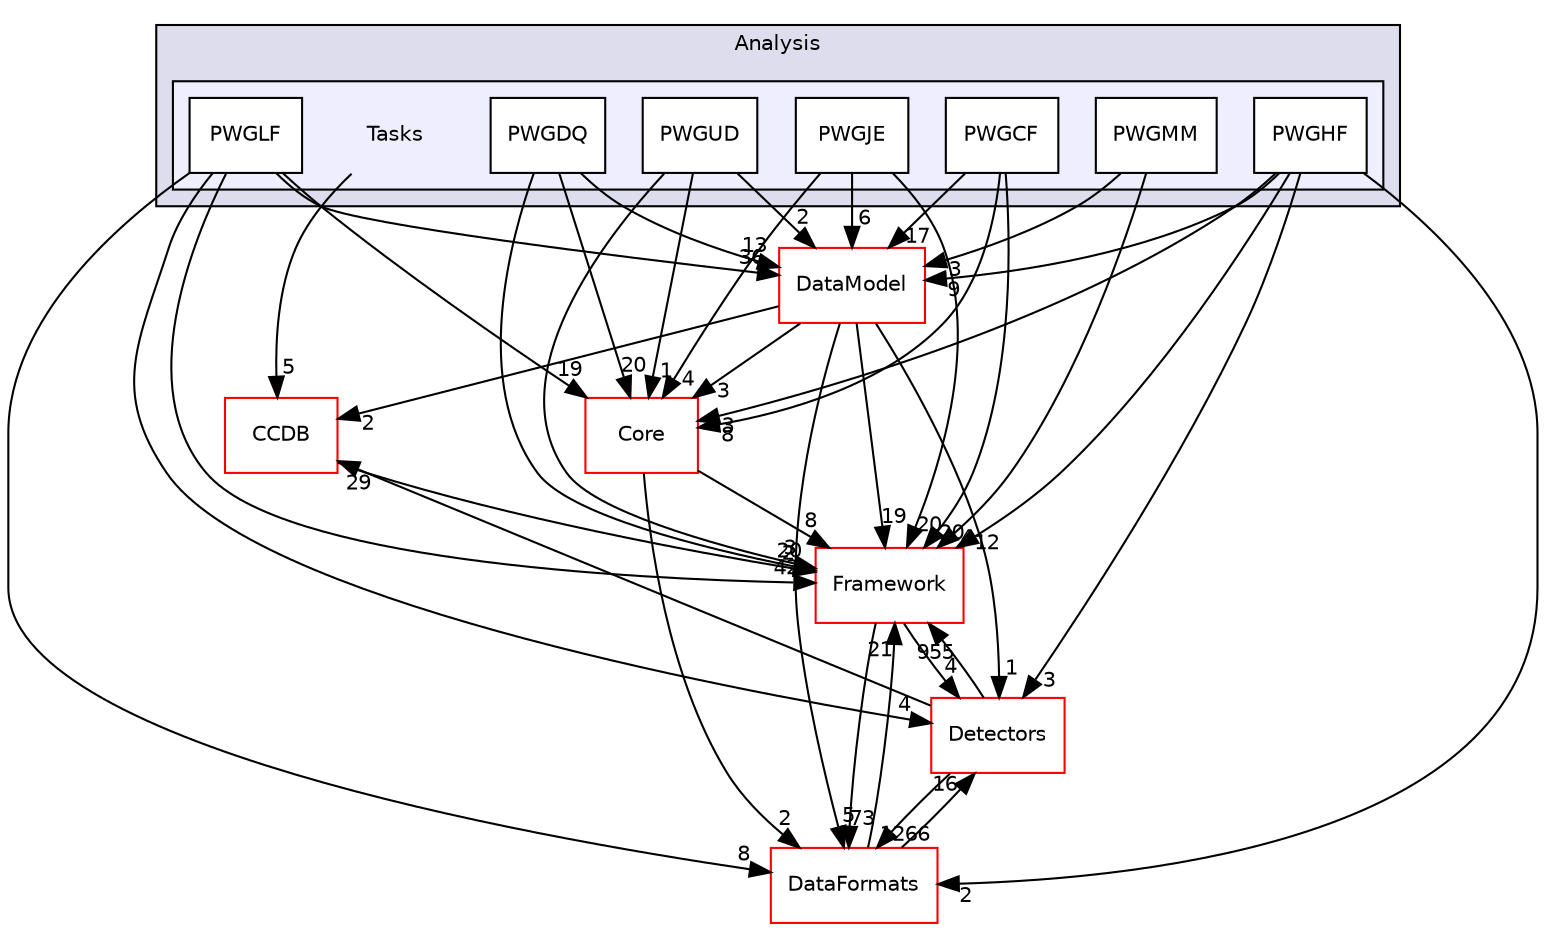 digraph "/home/travis/build/AliceO2Group/AliceO2/Analysis/Tasks" {
  bgcolor=transparent;
  compound=true
  node [ fontsize="10", fontname="Helvetica"];
  edge [ labelfontsize="10", labelfontname="Helvetica"];
  subgraph clusterdir_19b17cb436010079e3d017a29cb7858f {
    graph [ bgcolor="#ddddee", pencolor="black", label="Analysis" fontname="Helvetica", fontsize="10", URL="dir_19b17cb436010079e3d017a29cb7858f.html"]
  subgraph clusterdir_eff7324435ca3301414fec6c28c4adf5 {
    graph [ bgcolor="#eeeeff", pencolor="black", label="" URL="dir_eff7324435ca3301414fec6c28c4adf5.html"];
    dir_eff7324435ca3301414fec6c28c4adf5 [shape=plaintext label="Tasks"];
    dir_3569a90be80eaa72c08f21910e2b4e5e [shape=box label="PWGCF" color="black" fillcolor="white" style="filled" URL="dir_3569a90be80eaa72c08f21910e2b4e5e.html"];
    dir_33cf0c601043fc8ee8b69130538d8a5b [shape=box label="PWGDQ" color="black" fillcolor="white" style="filled" URL="dir_33cf0c601043fc8ee8b69130538d8a5b.html"];
    dir_c7246ec393377c9a789f9275f686142f [shape=box label="PWGHF" color="black" fillcolor="white" style="filled" URL="dir_c7246ec393377c9a789f9275f686142f.html"];
    dir_2a7d1022434b02d1db0a9dbfc5e026be [shape=box label="PWGJE" color="black" fillcolor="white" style="filled" URL="dir_2a7d1022434b02d1db0a9dbfc5e026be.html"];
    dir_2c68f3f7252dbc78e1323a34bf574d75 [shape=box label="PWGLF" color="black" fillcolor="white" style="filled" URL="dir_2c68f3f7252dbc78e1323a34bf574d75.html"];
    dir_032362cb8e4e063119218723e20381d8 [shape=box label="PWGMM" color="black" fillcolor="white" style="filled" URL="dir_032362cb8e4e063119218723e20381d8.html"];
    dir_af4863fa0f8d58f15705286c3835bfad [shape=box label="PWGUD" color="black" fillcolor="white" style="filled" URL="dir_af4863fa0f8d58f15705286c3835bfad.html"];
  }
  }
  dir_6af676bf18881990e4083e191d0e63e0 [shape=box label="CCDB" color="red" URL="dir_6af676bf18881990e4083e191d0e63e0.html"];
  dir_051dca18e802f8e9474f2e30d29c04e0 [shape=box label="Detectors" color="red" URL="dir_051dca18e802f8e9474f2e30d29c04e0.html"];
  dir_f41dd59f861c855ea21b0dc3111cb7b0 [shape=box label="DataModel" color="red" URL="dir_f41dd59f861c855ea21b0dc3111cb7b0.html"];
  dir_8d04f135a1eb0fdc4d561ef87bbea216 [shape=box label="Core" color="red" URL="dir_8d04f135a1eb0fdc4d561ef87bbea216.html"];
  dir_bcbb2cf9a3d3d83e5515c82071a07177 [shape=box label="Framework" color="red" URL="dir_bcbb2cf9a3d3d83e5515c82071a07177.html"];
  dir_2171f7ec022c5423887b07c69b2f5b48 [shape=box label="DataFormats" color="red" URL="dir_2171f7ec022c5423887b07c69b2f5b48.html"];
  dir_032362cb8e4e063119218723e20381d8->dir_f41dd59f861c855ea21b0dc3111cb7b0 [headlabel="3", labeldistance=1.5 headhref="dir_000021_000009.html"];
  dir_032362cb8e4e063119218723e20381d8->dir_bcbb2cf9a3d3d83e5515c82071a07177 [headlabel="4", labeldistance=1.5 headhref="dir_000021_000061.html"];
  dir_6af676bf18881990e4083e191d0e63e0->dir_bcbb2cf9a3d3d83e5515c82071a07177 [headlabel="2", labeldistance=1.5 headhref="dir_000027_000061.html"];
  dir_051dca18e802f8e9474f2e30d29c04e0->dir_6af676bf18881990e4083e191d0e63e0 [headlabel="29", labeldistance=1.5 headhref="dir_000047_000027.html"];
  dir_051dca18e802f8e9474f2e30d29c04e0->dir_bcbb2cf9a3d3d83e5515c82071a07177 [headlabel="955", labeldistance=1.5 headhref="dir_000047_000061.html"];
  dir_051dca18e802f8e9474f2e30d29c04e0->dir_2171f7ec022c5423887b07c69b2f5b48 [headlabel="1266", labeldistance=1.5 headhref="dir_000047_000088.html"];
  dir_33cf0c601043fc8ee8b69130538d8a5b->dir_f41dd59f861c855ea21b0dc3111cb7b0 [headlabel="13", labeldistance=1.5 headhref="dir_000017_000009.html"];
  dir_33cf0c601043fc8ee8b69130538d8a5b->dir_8d04f135a1eb0fdc4d561ef87bbea216 [headlabel="20", labeldistance=1.5 headhref="dir_000017_000005.html"];
  dir_33cf0c601043fc8ee8b69130538d8a5b->dir_bcbb2cf9a3d3d83e5515c82071a07177 [headlabel="20", labeldistance=1.5 headhref="dir_000017_000061.html"];
  dir_c7246ec393377c9a789f9275f686142f->dir_051dca18e802f8e9474f2e30d29c04e0 [headlabel="3", labeldistance=1.5 headhref="dir_000018_000047.html"];
  dir_c7246ec393377c9a789f9275f686142f->dir_f41dd59f861c855ea21b0dc3111cb7b0 [headlabel="9", labeldistance=1.5 headhref="dir_000018_000009.html"];
  dir_c7246ec393377c9a789f9275f686142f->dir_8d04f135a1eb0fdc4d561ef87bbea216 [headlabel="3", labeldistance=1.5 headhref="dir_000018_000005.html"];
  dir_c7246ec393377c9a789f9275f686142f->dir_bcbb2cf9a3d3d83e5515c82071a07177 [headlabel="12", labeldistance=1.5 headhref="dir_000018_000061.html"];
  dir_c7246ec393377c9a789f9275f686142f->dir_2171f7ec022c5423887b07c69b2f5b48 [headlabel="2", labeldistance=1.5 headhref="dir_000018_000088.html"];
  dir_2a7d1022434b02d1db0a9dbfc5e026be->dir_f41dd59f861c855ea21b0dc3111cb7b0 [headlabel="6", labeldistance=1.5 headhref="dir_000019_000009.html"];
  dir_2a7d1022434b02d1db0a9dbfc5e026be->dir_8d04f135a1eb0fdc4d561ef87bbea216 [headlabel="4", labeldistance=1.5 headhref="dir_000019_000005.html"];
  dir_2a7d1022434b02d1db0a9dbfc5e026be->dir_bcbb2cf9a3d3d83e5515c82071a07177 [headlabel="20", labeldistance=1.5 headhref="dir_000019_000061.html"];
  dir_3569a90be80eaa72c08f21910e2b4e5e->dir_f41dd59f861c855ea21b0dc3111cb7b0 [headlabel="17", labeldistance=1.5 headhref="dir_000016_000009.html"];
  dir_3569a90be80eaa72c08f21910e2b4e5e->dir_8d04f135a1eb0fdc4d561ef87bbea216 [headlabel="8", labeldistance=1.5 headhref="dir_000016_000005.html"];
  dir_3569a90be80eaa72c08f21910e2b4e5e->dir_bcbb2cf9a3d3d83e5515c82071a07177 [headlabel="20", labeldistance=1.5 headhref="dir_000016_000061.html"];
  dir_f41dd59f861c855ea21b0dc3111cb7b0->dir_6af676bf18881990e4083e191d0e63e0 [headlabel="2", labeldistance=1.5 headhref="dir_000009_000027.html"];
  dir_f41dd59f861c855ea21b0dc3111cb7b0->dir_051dca18e802f8e9474f2e30d29c04e0 [headlabel="1", labeldistance=1.5 headhref="dir_000009_000047.html"];
  dir_f41dd59f861c855ea21b0dc3111cb7b0->dir_8d04f135a1eb0fdc4d561ef87bbea216 [headlabel="3", labeldistance=1.5 headhref="dir_000009_000005.html"];
  dir_f41dd59f861c855ea21b0dc3111cb7b0->dir_bcbb2cf9a3d3d83e5515c82071a07177 [headlabel="19", labeldistance=1.5 headhref="dir_000009_000061.html"];
  dir_f41dd59f861c855ea21b0dc3111cb7b0->dir_2171f7ec022c5423887b07c69b2f5b48 [headlabel="5", labeldistance=1.5 headhref="dir_000009_000088.html"];
  dir_eff7324435ca3301414fec6c28c4adf5->dir_6af676bf18881990e4083e191d0e63e0 [headlabel="5", labeldistance=1.5 headhref="dir_000015_000027.html"];
  dir_8d04f135a1eb0fdc4d561ef87bbea216->dir_bcbb2cf9a3d3d83e5515c82071a07177 [headlabel="8", labeldistance=1.5 headhref="dir_000005_000061.html"];
  dir_8d04f135a1eb0fdc4d561ef87bbea216->dir_2171f7ec022c5423887b07c69b2f5b48 [headlabel="2", labeldistance=1.5 headhref="dir_000005_000088.html"];
  dir_2c68f3f7252dbc78e1323a34bf574d75->dir_051dca18e802f8e9474f2e30d29c04e0 [headlabel="4", labeldistance=1.5 headhref="dir_000020_000047.html"];
  dir_2c68f3f7252dbc78e1323a34bf574d75->dir_f41dd59f861c855ea21b0dc3111cb7b0 [headlabel="36", labeldistance=1.5 headhref="dir_000020_000009.html"];
  dir_2c68f3f7252dbc78e1323a34bf574d75->dir_8d04f135a1eb0fdc4d561ef87bbea216 [headlabel="19", labeldistance=1.5 headhref="dir_000020_000005.html"];
  dir_2c68f3f7252dbc78e1323a34bf574d75->dir_bcbb2cf9a3d3d83e5515c82071a07177 [headlabel="42", labeldistance=1.5 headhref="dir_000020_000061.html"];
  dir_2c68f3f7252dbc78e1323a34bf574d75->dir_2171f7ec022c5423887b07c69b2f5b48 [headlabel="8", labeldistance=1.5 headhref="dir_000020_000088.html"];
  dir_af4863fa0f8d58f15705286c3835bfad->dir_f41dd59f861c855ea21b0dc3111cb7b0 [headlabel="2", labeldistance=1.5 headhref="dir_000022_000009.html"];
  dir_af4863fa0f8d58f15705286c3835bfad->dir_8d04f135a1eb0fdc4d561ef87bbea216 [headlabel="1", labeldistance=1.5 headhref="dir_000022_000005.html"];
  dir_af4863fa0f8d58f15705286c3835bfad->dir_bcbb2cf9a3d3d83e5515c82071a07177 [headlabel="3", labeldistance=1.5 headhref="dir_000022_000061.html"];
  dir_bcbb2cf9a3d3d83e5515c82071a07177->dir_051dca18e802f8e9474f2e30d29c04e0 [headlabel="4", labeldistance=1.5 headhref="dir_000061_000047.html"];
  dir_bcbb2cf9a3d3d83e5515c82071a07177->dir_2171f7ec022c5423887b07c69b2f5b48 [headlabel="73", labeldistance=1.5 headhref="dir_000061_000088.html"];
  dir_2171f7ec022c5423887b07c69b2f5b48->dir_051dca18e802f8e9474f2e30d29c04e0 [headlabel="16", labeldistance=1.5 headhref="dir_000088_000047.html"];
  dir_2171f7ec022c5423887b07c69b2f5b48->dir_bcbb2cf9a3d3d83e5515c82071a07177 [headlabel="21", labeldistance=1.5 headhref="dir_000088_000061.html"];
}
